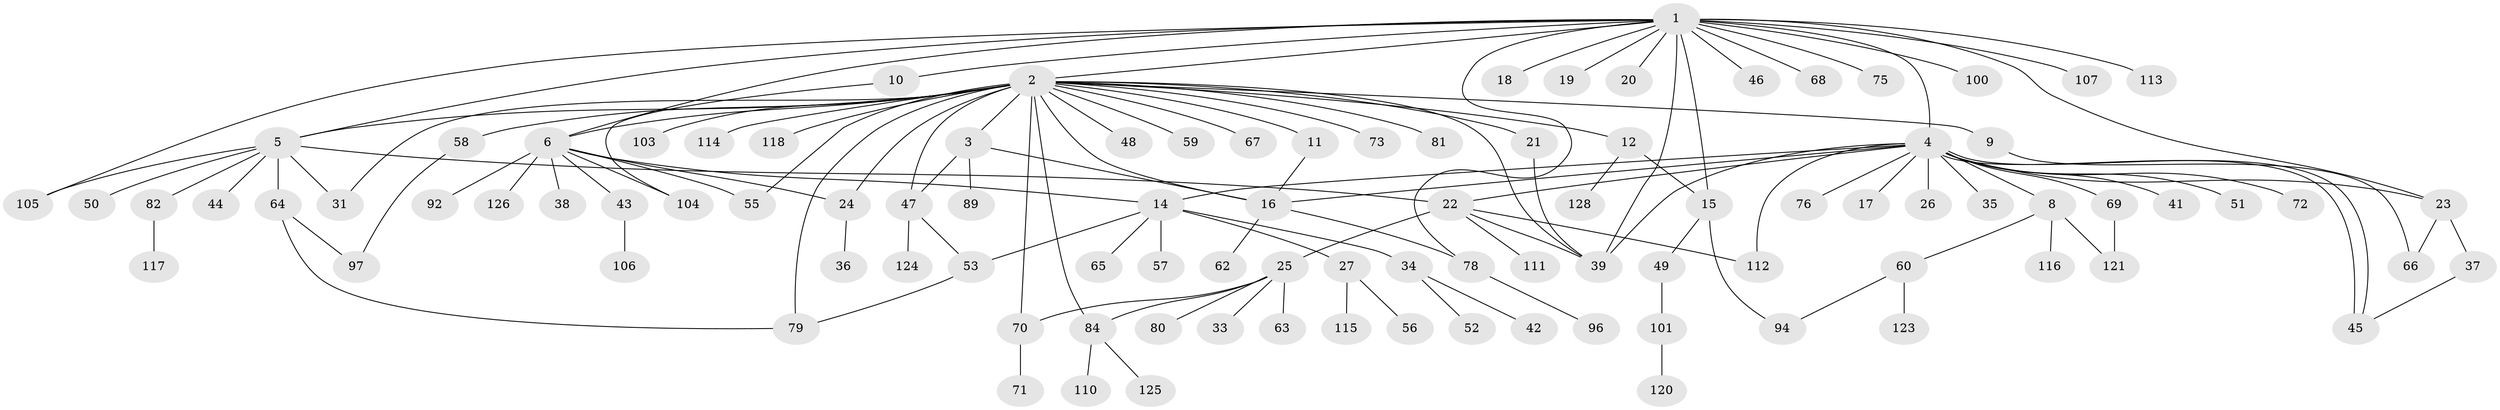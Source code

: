 // Generated by graph-tools (version 1.1) at 2025/23/03/03/25 07:23:54]
// undirected, 100 vertices, 131 edges
graph export_dot {
graph [start="1"]
  node [color=gray90,style=filled];
  1 [super="+13"];
  2 [super="+29"];
  3;
  4 [super="+28"];
  5 [super="+7"];
  6 [super="+30"];
  8 [super="+91"];
  9;
  10;
  11;
  12 [super="+40"];
  14 [super="+127"];
  15 [super="+54"];
  16 [super="+61"];
  17;
  18;
  19 [super="+32"];
  20;
  21 [super="+122"];
  22;
  23 [super="+102"];
  24;
  25 [super="+77"];
  26;
  27 [super="+83"];
  31;
  33;
  34 [super="+93"];
  35;
  36;
  37;
  38;
  39 [super="+86"];
  41 [super="+95"];
  42;
  43;
  44;
  45;
  46;
  47 [super="+88"];
  48;
  49;
  50;
  51;
  52;
  53;
  55 [super="+109"];
  56;
  57;
  58;
  59;
  60;
  62;
  63;
  64 [super="+74"];
  65;
  66 [super="+119"];
  67;
  68;
  69;
  70 [super="+98"];
  71;
  72;
  73;
  75;
  76 [super="+108"];
  78 [super="+87"];
  79 [super="+85"];
  80;
  81;
  82;
  84 [super="+90"];
  89;
  92;
  94;
  96;
  97 [super="+99"];
  100;
  101;
  103;
  104;
  105;
  106;
  107;
  110;
  111;
  112;
  113;
  114;
  115;
  116;
  117;
  118;
  120;
  121;
  123;
  124;
  125;
  126;
  128;
  1 -- 2;
  1 -- 4;
  1 -- 6;
  1 -- 10;
  1 -- 15;
  1 -- 18;
  1 -- 19;
  1 -- 20;
  1 -- 23;
  1 -- 46;
  1 -- 68;
  1 -- 75;
  1 -- 78;
  1 -- 100;
  1 -- 107;
  1 -- 113;
  1 -- 105;
  1 -- 39;
  1 -- 5;
  2 -- 3;
  2 -- 5;
  2 -- 9;
  2 -- 11;
  2 -- 12;
  2 -- 21 [weight=2];
  2 -- 24;
  2 -- 31;
  2 -- 47 [weight=2];
  2 -- 55;
  2 -- 59;
  2 -- 67;
  2 -- 73;
  2 -- 81;
  2 -- 84;
  2 -- 6;
  2 -- 70;
  2 -- 103;
  2 -- 16;
  2 -- 48;
  2 -- 114;
  2 -- 118;
  2 -- 58;
  2 -- 39;
  2 -- 79;
  3 -- 16;
  3 -- 47;
  3 -- 89;
  4 -- 8;
  4 -- 14;
  4 -- 16;
  4 -- 17;
  4 -- 22;
  4 -- 23;
  4 -- 26;
  4 -- 35;
  4 -- 41;
  4 -- 45;
  4 -- 45;
  4 -- 51;
  4 -- 69;
  4 -- 72;
  4 -- 76;
  4 -- 112;
  4 -- 39;
  5 -- 31;
  5 -- 64;
  5 -- 105;
  5 -- 50;
  5 -- 82;
  5 -- 22;
  5 -- 44;
  6 -- 14;
  6 -- 38;
  6 -- 55;
  6 -- 92;
  6 -- 104;
  6 -- 24;
  6 -- 126;
  6 -- 43;
  8 -- 60;
  8 -- 116;
  8 -- 121;
  9 -- 66;
  10 -- 104;
  11 -- 16;
  12 -- 15;
  12 -- 128;
  14 -- 27;
  14 -- 34;
  14 -- 53;
  14 -- 57;
  14 -- 65;
  15 -- 49;
  15 -- 94;
  16 -- 62;
  16 -- 78;
  21 -- 39;
  22 -- 25;
  22 -- 111;
  22 -- 112;
  22 -- 39;
  23 -- 37;
  23 -- 66;
  24 -- 36;
  25 -- 33;
  25 -- 63;
  25 -- 70;
  25 -- 80;
  25 -- 84;
  27 -- 56;
  27 -- 115;
  34 -- 42;
  34 -- 52;
  37 -- 45;
  43 -- 106;
  47 -- 53;
  47 -- 124;
  49 -- 101;
  53 -- 79;
  58 -- 97;
  60 -- 94;
  60 -- 123;
  64 -- 97;
  64 -- 79;
  69 -- 121;
  70 -- 71;
  78 -- 96;
  82 -- 117;
  84 -- 110;
  84 -- 125;
  101 -- 120;
}
